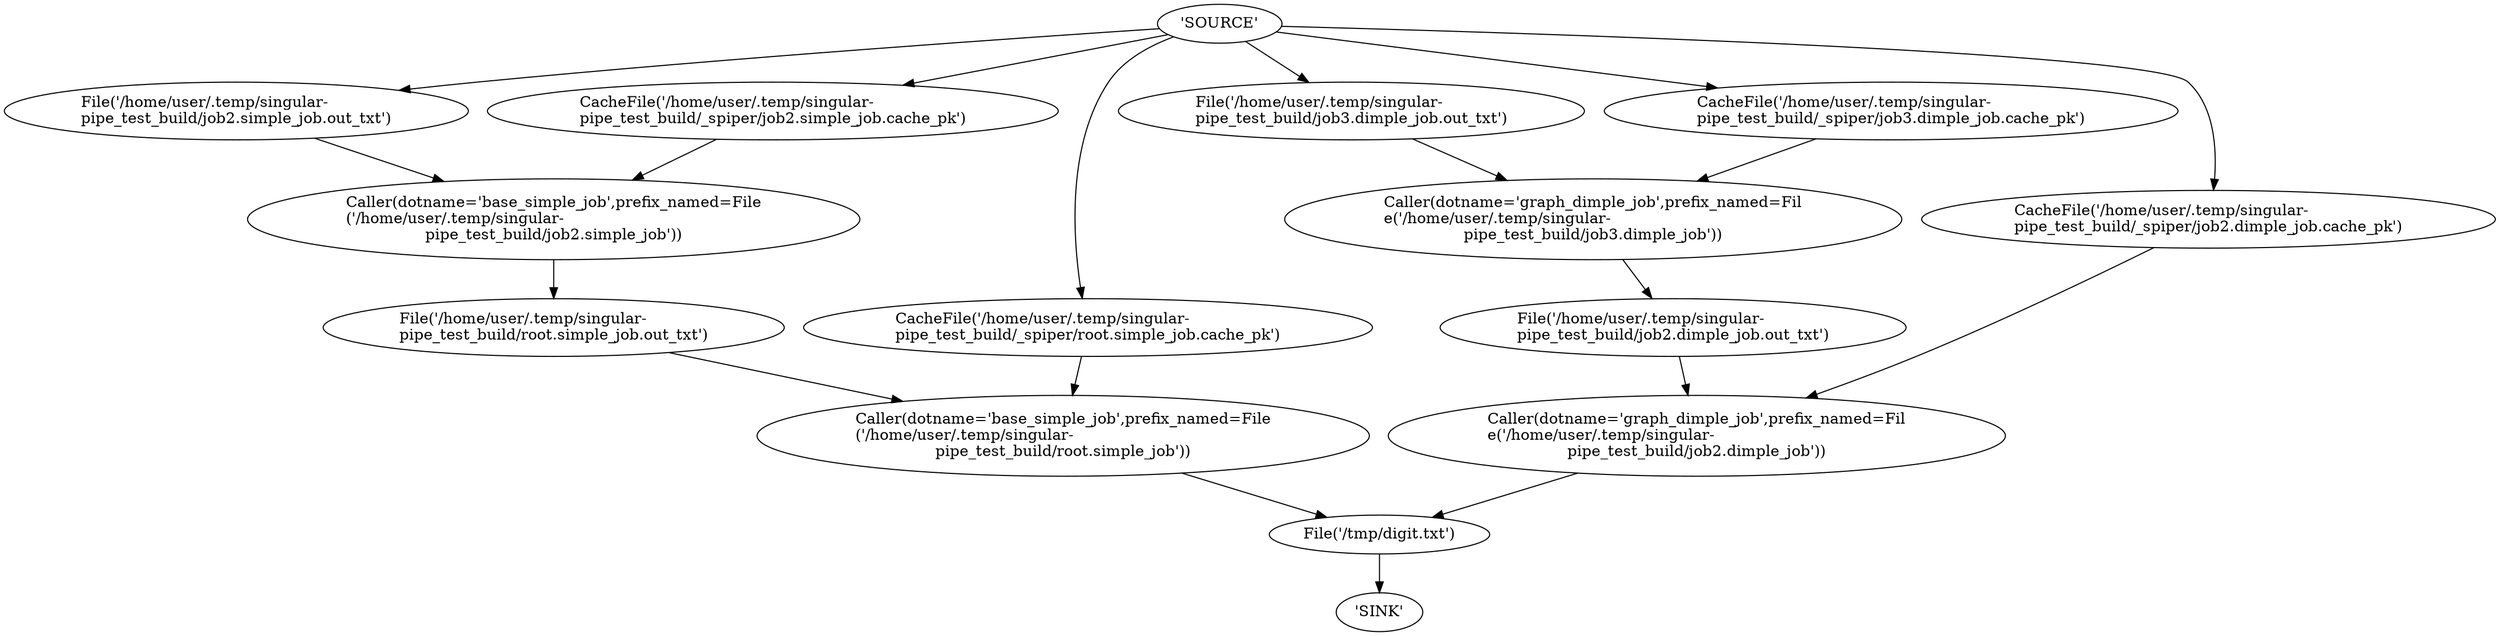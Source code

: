strict digraph G {
	rankdir=TB
	"'SOURCE'" -> "File('/home/user/.temp/singular-\lpipe_test_build/job2.simple_job.out_txt')"
	"File('/home/user/.temp/singular-\lpipe_test_build/job2.simple_job.out_txt')" -> "Caller(dotname='base_simple_job',prefix_named=File\l('/home/user/.temp/singular-\lpipe_test_build/job2.simple_job'))"
	"'SOURCE'" -> "CacheFile('/home/user/.temp/singular-\lpipe_test_build/_spiper/job2.simple_job.cache_pk')"
	"CacheFile('/home/user/.temp/singular-\lpipe_test_build/_spiper/job2.simple_job.cache_pk')" -> "Caller(dotname='base_simple_job',prefix_named=File\l('/home/user/.temp/singular-\lpipe_test_build/job2.simple_job'))"
	"Caller(dotname='base_simple_job',prefix_named=File\l('/home/user/.temp/singular-\lpipe_test_build/job2.simple_job'))" -> "File('/home/user/.temp/singular-\lpipe_test_build/root.simple_job.out_txt')"
	"File('/home/user/.temp/singular-\lpipe_test_build/root.simple_job.out_txt')" -> "Caller(dotname='base_simple_job',prefix_named=File\l('/home/user/.temp/singular-\lpipe_test_build/root.simple_job'))"
	"'SOURCE'" -> "CacheFile('/home/user/.temp/singular-\lpipe_test_build/_spiper/root.simple_job.cache_pk')"
	"CacheFile('/home/user/.temp/singular-\lpipe_test_build/_spiper/root.simple_job.cache_pk')" -> "Caller(dotname='base_simple_job',prefix_named=File\l('/home/user/.temp/singular-\lpipe_test_build/root.simple_job'))"
	"Caller(dotname='base_simple_job',prefix_named=File\l('/home/user/.temp/singular-\lpipe_test_build/root.simple_job'))" -> "File('/tmp/digit.txt')"
	"'SOURCE'" -> "File('/home/user/.temp/singular-\lpipe_test_build/job3.dimple_job.out_txt')"
	"File('/home/user/.temp/singular-\lpipe_test_build/job3.dimple_job.out_txt')" -> "Caller(dotname='graph_dimple_job',prefix_named=Fil\le('/home/user/.temp/singular-\lpipe_test_build/job3.dimple_job'))"
	"'SOURCE'" -> "CacheFile('/home/user/.temp/singular-\lpipe_test_build/_spiper/job3.dimple_job.cache_pk')"
	"CacheFile('/home/user/.temp/singular-\lpipe_test_build/_spiper/job3.dimple_job.cache_pk')" -> "Caller(dotname='graph_dimple_job',prefix_named=Fil\le('/home/user/.temp/singular-\lpipe_test_build/job3.dimple_job'))"
	"Caller(dotname='graph_dimple_job',prefix_named=Fil\le('/home/user/.temp/singular-\lpipe_test_build/job3.dimple_job'))" -> "File('/home/user/.temp/singular-\lpipe_test_build/job2.dimple_job.out_txt')"
	"File('/home/user/.temp/singular-\lpipe_test_build/job2.dimple_job.out_txt')" -> "Caller(dotname='graph_dimple_job',prefix_named=Fil\le('/home/user/.temp/singular-\lpipe_test_build/job2.dimple_job'))"
	"'SOURCE'" -> "CacheFile('/home/user/.temp/singular-\lpipe_test_build/_spiper/job2.dimple_job.cache_pk')"
	"CacheFile('/home/user/.temp/singular-\lpipe_test_build/_spiper/job2.dimple_job.cache_pk')" -> "Caller(dotname='graph_dimple_job',prefix_named=Fil\le('/home/user/.temp/singular-\lpipe_test_build/job2.dimple_job'))"
	"Caller(dotname='graph_dimple_job',prefix_named=Fil\le('/home/user/.temp/singular-\lpipe_test_build/job2.dimple_job'))" -> "File('/tmp/digit.txt')"
	"File('/tmp/digit.txt')" -> "'SINK'"
}

